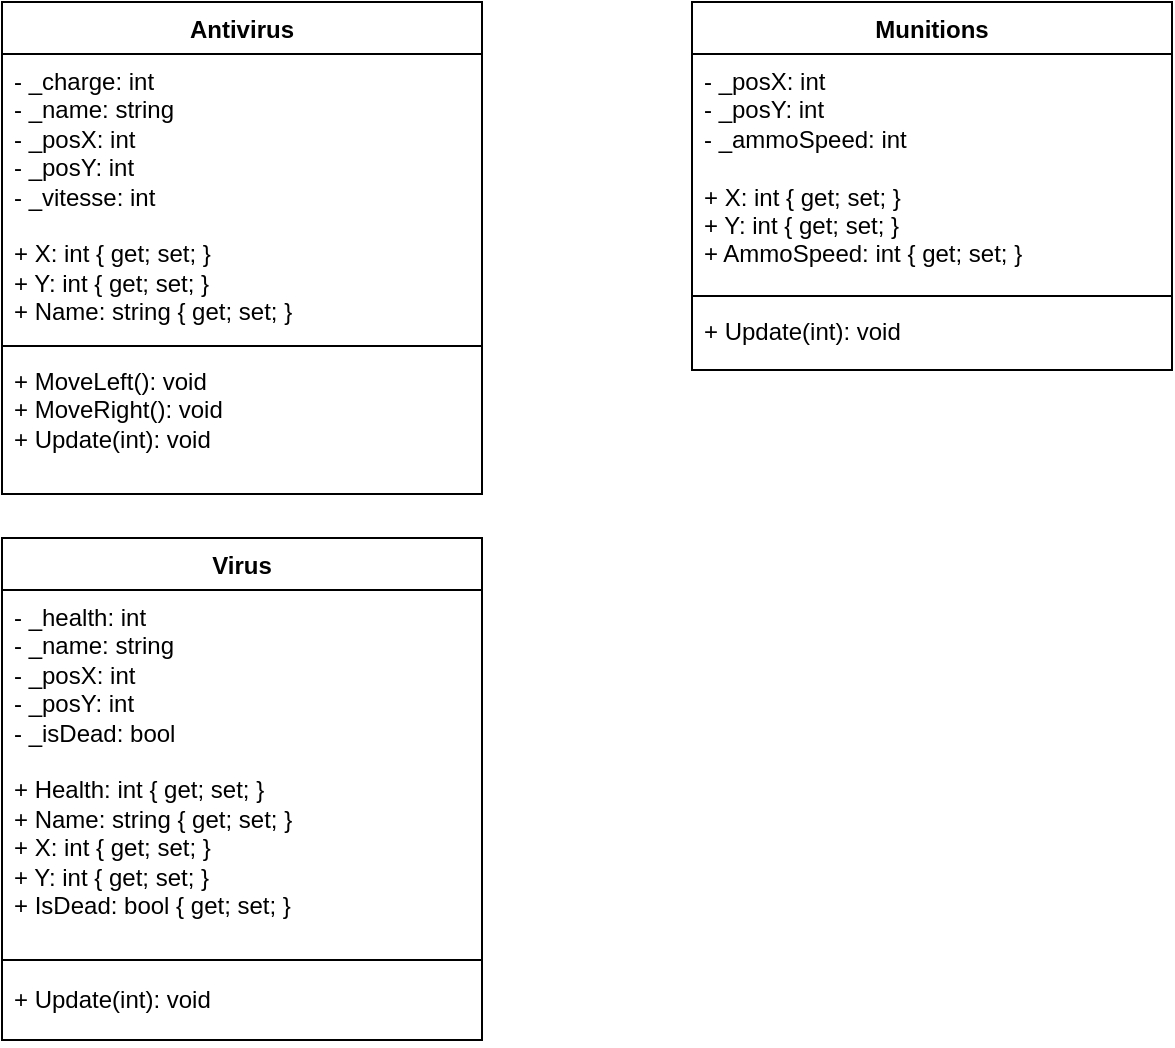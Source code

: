 <mxfile version="28.2.8">
  <diagram name="Page-1" id="AInAbMpm5OMG-2KsAnRK">
    <mxGraphModel dx="1310" dy="723" grid="0" gridSize="10" guides="1" tooltips="1" connect="1" arrows="1" fold="1" page="1" pageScale="1" pageWidth="827" pageHeight="1169" background="light-dark(#FFFFFF,#4D4D4D)" math="0" shadow="0">
      <root>
        <mxCell id="0" />
        <mxCell id="1" parent="0" />
        <mxCell id="gKzMiSkVcHjNWzmuuc24-1" value="Antivirus" style="swimlane;fontStyle=1;align=center;verticalAlign=top;childLayout=stackLayout;horizontal=1;startSize=26;horizontalStack=0;resizeParent=1;resizeParentMax=0;resizeLast=0;collapsible=1;marginBottom=0;whiteSpace=wrap;html=1;" vertex="1" parent="1">
          <mxGeometry x="60" y="70" width="240" height="246" as="geometry" />
        </mxCell>
        <mxCell id="gKzMiSkVcHjNWzmuuc24-2" value="&lt;div&gt;- _charge: int&lt;/div&gt;&lt;div&gt;- _name: string&lt;/div&gt;&lt;div&gt;- _posX: int&lt;/div&gt;&lt;div&gt;- _posY: int&lt;/div&gt;&lt;div&gt;- _vitesse: int&lt;/div&gt;&lt;div&gt;&lt;br&gt;&lt;/div&gt;&lt;div&gt;+ X: int { get; set; }&lt;/div&gt;&lt;div&gt;+ Y: int { get; set; }&lt;/div&gt;&lt;div&gt;+ Name: string { get; set; }&lt;/div&gt;" style="text;strokeColor=none;fillColor=none;align=left;verticalAlign=top;spacingLeft=4;spacingRight=4;overflow=hidden;rotatable=0;points=[[0,0.5],[1,0.5]];portConstraint=eastwest;whiteSpace=wrap;html=1;" vertex="1" parent="gKzMiSkVcHjNWzmuuc24-1">
          <mxGeometry y="26" width="240" height="142" as="geometry" />
        </mxCell>
        <mxCell id="gKzMiSkVcHjNWzmuuc24-3" value="" style="line;strokeWidth=1;fillColor=none;align=left;verticalAlign=middle;spacingTop=-1;spacingLeft=3;spacingRight=3;rotatable=0;labelPosition=right;points=[];portConstraint=eastwest;strokeColor=inherit;" vertex="1" parent="gKzMiSkVcHjNWzmuuc24-1">
          <mxGeometry y="168" width="240" height="8" as="geometry" />
        </mxCell>
        <mxCell id="gKzMiSkVcHjNWzmuuc24-4" value="&lt;div&gt;+ MoveLeft(): void&lt;/div&gt;&lt;div&gt;+ MoveRight(): void&lt;/div&gt;+ Update(int): void" style="text;strokeColor=none;fillColor=none;align=left;verticalAlign=top;spacingLeft=4;spacingRight=4;overflow=hidden;rotatable=0;points=[[0,0.5],[1,0.5]];portConstraint=eastwest;whiteSpace=wrap;html=1;" vertex="1" parent="gKzMiSkVcHjNWzmuuc24-1">
          <mxGeometry y="176" width="240" height="70" as="geometry" />
        </mxCell>
        <mxCell id="gKzMiSkVcHjNWzmuuc24-5" value="&lt;div&gt;Munitions&lt;/div&gt;&lt;div&gt;&lt;br&gt;&lt;/div&gt;" style="swimlane;fontStyle=1;align=center;verticalAlign=top;childLayout=stackLayout;horizontal=1;startSize=26;horizontalStack=0;resizeParent=1;resizeParentMax=0;resizeLast=0;collapsible=1;marginBottom=0;whiteSpace=wrap;html=1;" vertex="1" parent="1">
          <mxGeometry x="405" y="70" width="240" height="184" as="geometry" />
        </mxCell>
        <mxCell id="gKzMiSkVcHjNWzmuuc24-6" value="&lt;div&gt;- _posX: int&lt;/div&gt;&lt;div&gt;- _posY: int&lt;/div&gt;&lt;div&gt;- _ammoSpeed: int&lt;/div&gt;&lt;div&gt;&lt;br&gt;&lt;/div&gt;&lt;div&gt;+ X: int { get; set; }&lt;/div&gt;&lt;div&gt;+ Y: int { get; set; }&lt;/div&gt;&lt;div&gt;+ AmmoSpeed: int { get; set; }&lt;/div&gt;" style="text;strokeColor=none;fillColor=none;align=left;verticalAlign=top;spacingLeft=4;spacingRight=4;overflow=hidden;rotatable=0;points=[[0,0.5],[1,0.5]];portConstraint=eastwest;whiteSpace=wrap;html=1;" vertex="1" parent="gKzMiSkVcHjNWzmuuc24-5">
          <mxGeometry y="26" width="240" height="117" as="geometry" />
        </mxCell>
        <mxCell id="gKzMiSkVcHjNWzmuuc24-7" value="" style="line;strokeWidth=1;fillColor=none;align=left;verticalAlign=middle;spacingTop=-1;spacingLeft=3;spacingRight=3;rotatable=0;labelPosition=right;points=[];portConstraint=eastwest;strokeColor=inherit;" vertex="1" parent="gKzMiSkVcHjNWzmuuc24-5">
          <mxGeometry y="143" width="240" height="8" as="geometry" />
        </mxCell>
        <mxCell id="gKzMiSkVcHjNWzmuuc24-8" value="+ Update(int): void" style="text;strokeColor=none;fillColor=none;align=left;verticalAlign=top;spacingLeft=4;spacingRight=4;overflow=hidden;rotatable=0;points=[[0,0.5],[1,0.5]];portConstraint=eastwest;whiteSpace=wrap;html=1;" vertex="1" parent="gKzMiSkVcHjNWzmuuc24-5">
          <mxGeometry y="151" width="240" height="33" as="geometry" />
        </mxCell>
        <mxCell id="gKzMiSkVcHjNWzmuuc24-9" value="Virus" style="swimlane;fontStyle=1;align=center;verticalAlign=top;childLayout=stackLayout;horizontal=1;startSize=26;horizontalStack=0;resizeParent=1;resizeParentMax=0;resizeLast=0;collapsible=1;marginBottom=0;whiteSpace=wrap;html=1;" vertex="1" parent="1">
          <mxGeometry x="60" y="338" width="240" height="251" as="geometry" />
        </mxCell>
        <mxCell id="gKzMiSkVcHjNWzmuuc24-10" value="&lt;div&gt;- _health: int&lt;/div&gt;&lt;div&gt;- _name: string&lt;/div&gt;&lt;div&gt;- _posX: int&lt;/div&gt;&lt;div&gt;- _posY: int&lt;/div&gt;&lt;div&gt;- _isDead: bool&lt;/div&gt;&lt;div&gt;&lt;br&gt;&lt;/div&gt;&lt;div&gt;+ Health: int { get; set; }&lt;/div&gt;&lt;div&gt;+ Name: string { get; set; }&lt;/div&gt;&lt;div&gt;+ X: int { get; set; }&lt;/div&gt;&lt;div&gt;+ Y: int { get; set; }&lt;/div&gt;&lt;div&gt;+ IsDead: bool { get; set; }&lt;/div&gt;" style="text;strokeColor=none;fillColor=none;align=left;verticalAlign=top;spacingLeft=4;spacingRight=4;overflow=hidden;rotatable=0;points=[[0,0.5],[1,0.5]];portConstraint=eastwest;whiteSpace=wrap;html=1;" vertex="1" parent="gKzMiSkVcHjNWzmuuc24-9">
          <mxGeometry y="26" width="240" height="179" as="geometry" />
        </mxCell>
        <mxCell id="gKzMiSkVcHjNWzmuuc24-11" value="" style="line;strokeWidth=1;fillColor=none;align=left;verticalAlign=middle;spacingTop=-1;spacingLeft=3;spacingRight=3;rotatable=0;labelPosition=right;points=[];portConstraint=eastwest;strokeColor=inherit;" vertex="1" parent="gKzMiSkVcHjNWzmuuc24-9">
          <mxGeometry y="205" width="240" height="12" as="geometry" />
        </mxCell>
        <mxCell id="gKzMiSkVcHjNWzmuuc24-12" value="+ Update(int): void" style="text;strokeColor=none;fillColor=none;align=left;verticalAlign=top;spacingLeft=4;spacingRight=4;overflow=hidden;rotatable=0;points=[[0,0.5],[1,0.5]];portConstraint=eastwest;whiteSpace=wrap;html=1;" vertex="1" parent="gKzMiSkVcHjNWzmuuc24-9">
          <mxGeometry y="217" width="240" height="34" as="geometry" />
        </mxCell>
      </root>
    </mxGraphModel>
  </diagram>
</mxfile>
